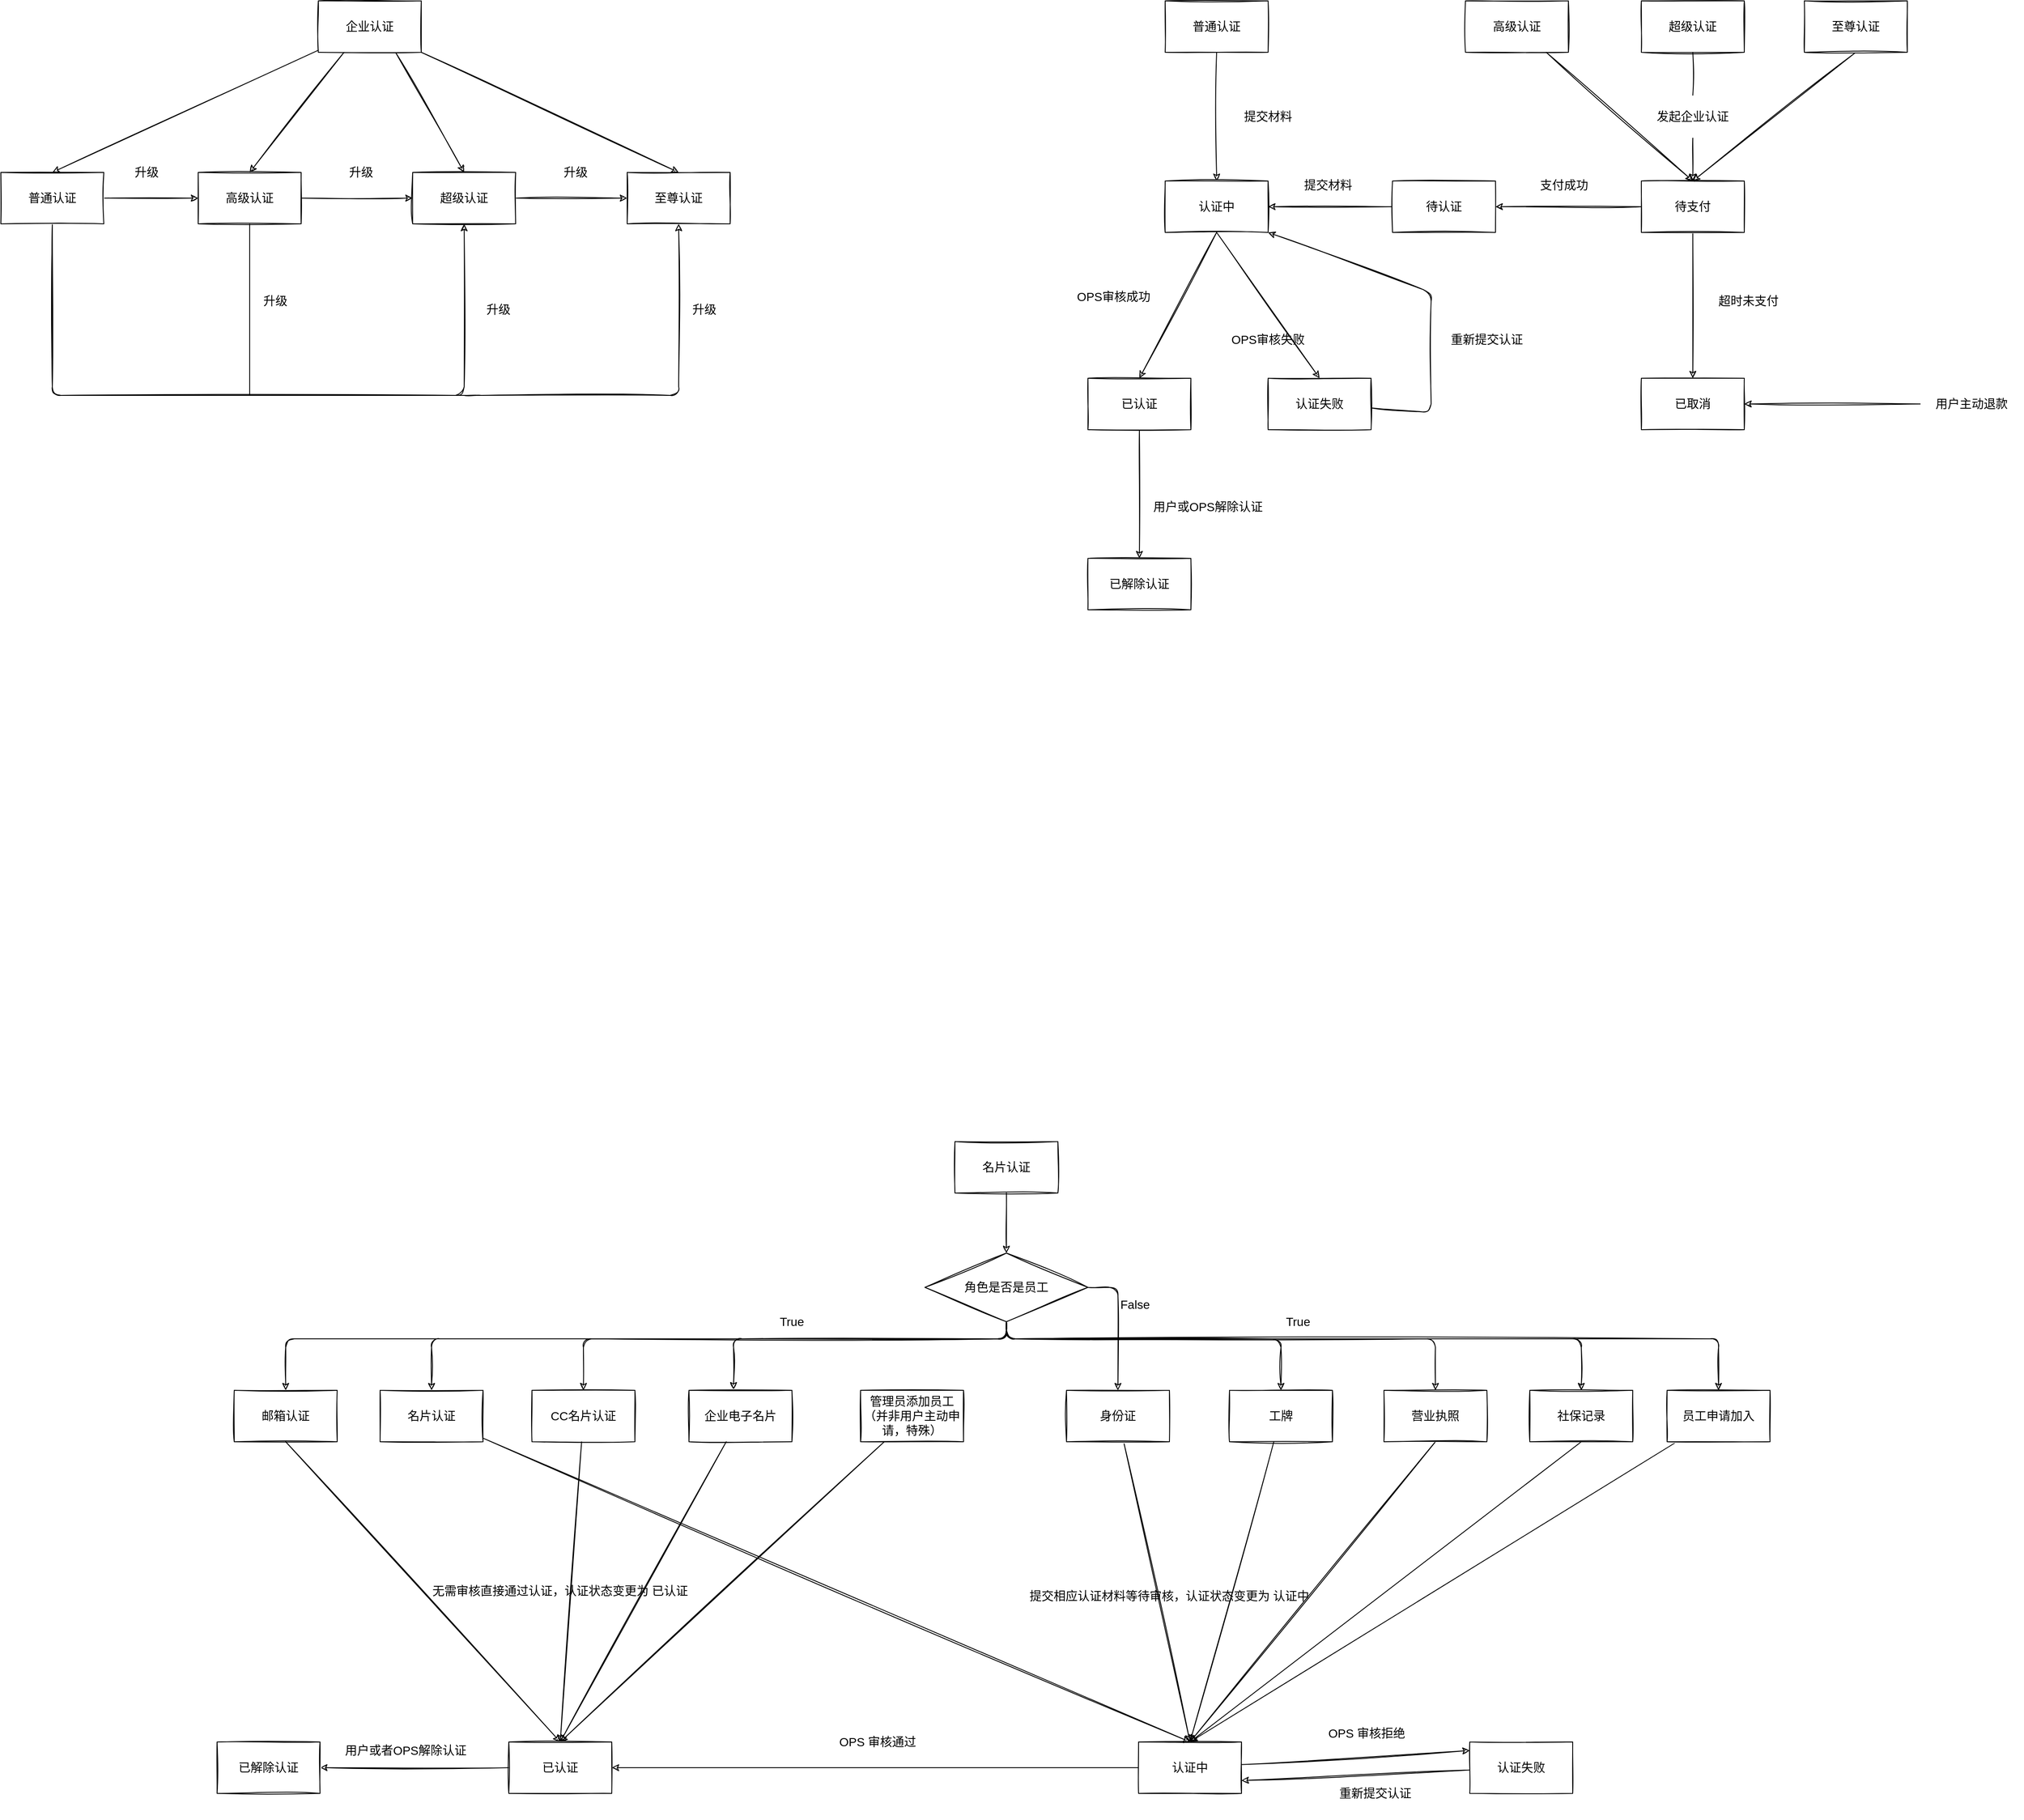 <mxfile>
    <diagram id="53ANHARA9S0Ow-Dk2lcz" name="第 1 页">
        <mxGraphModel dx="2031" dy="929" grid="1" gridSize="10" guides="1" tooltips="1" connect="1" arrows="1" fold="1" page="1" pageScale="1" pageWidth="827" pageHeight="1169" math="0" shadow="0">
            <root>
                <mxCell id="0"/>
                <mxCell id="1" parent="0"/>
                <mxCell id="Jp9aZT3gNlFX39lGnrzM-26" style="edgeStyle=none;sketch=1;html=1;entryX=0.5;entryY=0;entryDx=0;entryDy=0;fontSize=14;" edge="1" parent="1" source="Jp9aZT3gNlFX39lGnrzM-1" target="Jp9aZT3gNlFX39lGnrzM-2">
                    <mxGeometry relative="1" as="geometry"/>
                </mxCell>
                <mxCell id="Jp9aZT3gNlFX39lGnrzM-27" style="edgeStyle=none;sketch=1;html=1;exitX=0.25;exitY=1;exitDx=0;exitDy=0;entryX=0.5;entryY=0;entryDx=0;entryDy=0;fontSize=14;" edge="1" parent="1" source="Jp9aZT3gNlFX39lGnrzM-1" target="Jp9aZT3gNlFX39lGnrzM-3">
                    <mxGeometry relative="1" as="geometry"/>
                </mxCell>
                <mxCell id="Jp9aZT3gNlFX39lGnrzM-28" style="edgeStyle=none;sketch=1;html=1;exitX=0.75;exitY=1;exitDx=0;exitDy=0;entryX=0.5;entryY=0;entryDx=0;entryDy=0;fontSize=14;" edge="1" parent="1" source="Jp9aZT3gNlFX39lGnrzM-1" target="Jp9aZT3gNlFX39lGnrzM-4">
                    <mxGeometry relative="1" as="geometry"/>
                </mxCell>
                <mxCell id="Jp9aZT3gNlFX39lGnrzM-30" style="edgeStyle=none;sketch=1;html=1;exitX=1;exitY=1;exitDx=0;exitDy=0;entryX=0.5;entryY=0;entryDx=0;entryDy=0;fontSize=14;" edge="1" parent="1" source="Jp9aZT3gNlFX39lGnrzM-1" target="Jp9aZT3gNlFX39lGnrzM-5">
                    <mxGeometry relative="1" as="geometry"/>
                </mxCell>
                <mxCell id="Jp9aZT3gNlFX39lGnrzM-1" value="企业认证" style="rounded=0;whiteSpace=wrap;html=1;sketch=1;fontSize=14;" vertex="1" parent="1">
                    <mxGeometry x="-457" y="20" width="120" height="60" as="geometry"/>
                </mxCell>
                <mxCell id="Jp9aZT3gNlFX39lGnrzM-6" style="edgeStyle=none;sketch=1;html=1;entryX=0;entryY=0.5;entryDx=0;entryDy=0;fontSize=14;" edge="1" parent="1" source="Jp9aZT3gNlFX39lGnrzM-2" target="Jp9aZT3gNlFX39lGnrzM-3">
                    <mxGeometry relative="1" as="geometry"/>
                </mxCell>
                <mxCell id="Jp9aZT3gNlFX39lGnrzM-12" style="edgeStyle=none;sketch=1;html=1;exitX=0.5;exitY=1;exitDx=0;exitDy=0;entryX=0.5;entryY=1;entryDx=0;entryDy=0;fontSize=14;" edge="1" parent="1" source="Jp9aZT3gNlFX39lGnrzM-2" target="Jp9aZT3gNlFX39lGnrzM-5">
                    <mxGeometry relative="1" as="geometry">
                        <Array as="points">
                            <mxPoint x="-767" y="480"/>
                            <mxPoint x="-277" y="480"/>
                            <mxPoint x="-37" y="480"/>
                        </Array>
                    </mxGeometry>
                </mxCell>
                <mxCell id="Jp9aZT3gNlFX39lGnrzM-19" style="edgeStyle=none;sketch=1;html=1;exitX=0.5;exitY=1;exitDx=0;exitDy=0;fontSize=14;entryX=0.5;entryY=1;entryDx=0;entryDy=0;" edge="1" parent="1" source="Jp9aZT3gNlFX39lGnrzM-2" target="Jp9aZT3gNlFX39lGnrzM-4">
                    <mxGeometry relative="1" as="geometry">
                        <mxPoint x="-287" y="290" as="targetPoint"/>
                        <Array as="points">
                            <mxPoint x="-767" y="480"/>
                            <mxPoint x="-287" y="480"/>
                        </Array>
                    </mxGeometry>
                </mxCell>
                <mxCell id="Jp9aZT3gNlFX39lGnrzM-2" value="普通认证" style="rounded=0;whiteSpace=wrap;html=1;sketch=1;fontSize=14;" vertex="1" parent="1">
                    <mxGeometry x="-827" y="220" width="120" height="60" as="geometry"/>
                </mxCell>
                <mxCell id="Jp9aZT3gNlFX39lGnrzM-10" style="edgeStyle=none;sketch=1;html=1;exitX=1;exitY=0.5;exitDx=0;exitDy=0;entryX=0;entryY=0.5;entryDx=0;entryDy=0;fontSize=14;" edge="1" parent="1" source="Jp9aZT3gNlFX39lGnrzM-3" target="Jp9aZT3gNlFX39lGnrzM-4">
                    <mxGeometry relative="1" as="geometry"/>
                </mxCell>
                <mxCell id="Jp9aZT3gNlFX39lGnrzM-3" value="高级认证" style="rounded=0;whiteSpace=wrap;html=1;sketch=1;fontSize=14;" vertex="1" parent="1">
                    <mxGeometry x="-597" y="220" width="120" height="60" as="geometry"/>
                </mxCell>
                <mxCell id="Jp9aZT3gNlFX39lGnrzM-11" style="edgeStyle=none;sketch=1;html=1;exitX=1;exitY=0.5;exitDx=0;exitDy=0;entryX=0;entryY=0.5;entryDx=0;entryDy=0;fontSize=14;" edge="1" parent="1" source="Jp9aZT3gNlFX39lGnrzM-4" target="Jp9aZT3gNlFX39lGnrzM-5">
                    <mxGeometry relative="1" as="geometry"/>
                </mxCell>
                <mxCell id="Jp9aZT3gNlFX39lGnrzM-4" value="超级认证" style="rounded=0;whiteSpace=wrap;html=1;sketch=1;fontSize=14;" vertex="1" parent="1">
                    <mxGeometry x="-347" y="220" width="120" height="60" as="geometry"/>
                </mxCell>
                <mxCell id="Jp9aZT3gNlFX39lGnrzM-5" value="至尊认证" style="rounded=0;whiteSpace=wrap;html=1;sketch=1;fontSize=14;" vertex="1" parent="1">
                    <mxGeometry x="-97" y="220" width="120" height="60" as="geometry"/>
                </mxCell>
                <mxCell id="Jp9aZT3gNlFX39lGnrzM-15" value="升级" style="text;html=1;strokeColor=none;fillColor=none;align=center;verticalAlign=middle;whiteSpace=wrap;rounded=0;sketch=1;fontSize=14;" vertex="1" parent="1">
                    <mxGeometry x="-677" y="210" width="40" height="20" as="geometry"/>
                </mxCell>
                <mxCell id="Jp9aZT3gNlFX39lGnrzM-16" value="升级" style="text;html=1;strokeColor=none;fillColor=none;align=center;verticalAlign=middle;whiteSpace=wrap;rounded=0;sketch=1;fontSize=14;" vertex="1" parent="1">
                    <mxGeometry x="-427" y="210" width="40" height="20" as="geometry"/>
                </mxCell>
                <mxCell id="Jp9aZT3gNlFX39lGnrzM-17" value="升级" style="text;html=1;strokeColor=none;fillColor=none;align=center;verticalAlign=middle;whiteSpace=wrap;rounded=0;sketch=1;fontSize=14;" vertex="1" parent="1">
                    <mxGeometry x="-177" y="210" width="40" height="20" as="geometry"/>
                </mxCell>
                <mxCell id="Jp9aZT3gNlFX39lGnrzM-20" value="升级" style="text;html=1;strokeColor=none;fillColor=none;align=center;verticalAlign=middle;whiteSpace=wrap;rounded=0;sketch=1;fontSize=14;" vertex="1" parent="1">
                    <mxGeometry x="-267" y="370" width="40" height="20" as="geometry"/>
                </mxCell>
                <mxCell id="Jp9aZT3gNlFX39lGnrzM-22" value="升级" style="text;html=1;strokeColor=none;fillColor=none;align=center;verticalAlign=middle;whiteSpace=wrap;rounded=0;sketch=1;fontSize=14;" vertex="1" parent="1">
                    <mxGeometry x="-527" y="360" width="40" height="20" as="geometry"/>
                </mxCell>
                <mxCell id="Jp9aZT3gNlFX39lGnrzM-24" value="" style="endArrow=none;html=1;fontSize=14;entryX=0.5;entryY=1;entryDx=0;entryDy=0;" edge="1" parent="1" target="Jp9aZT3gNlFX39lGnrzM-3">
                    <mxGeometry width="50" height="50" relative="1" as="geometry">
                        <mxPoint x="-537" y="480" as="sourcePoint"/>
                        <mxPoint x="-437" y="300" as="targetPoint"/>
                    </mxGeometry>
                </mxCell>
                <mxCell id="Jp9aZT3gNlFX39lGnrzM-47" style="edgeStyle=none;sketch=1;html=1;exitX=0.5;exitY=1;exitDx=0;exitDy=0;entryX=0.5;entryY=0;entryDx=0;entryDy=0;fontSize=14;" edge="1" parent="1" source="Jp9aZT3gNlFX39lGnrzM-31" target="Jp9aZT3gNlFX39lGnrzM-34">
                    <mxGeometry relative="1" as="geometry"/>
                </mxCell>
                <mxCell id="Jp9aZT3gNlFX39lGnrzM-31" value="名片认证" style="rounded=0;whiteSpace=wrap;html=1;sketch=1;fontSize=14;" vertex="1" parent="1">
                    <mxGeometry x="285" y="1350" width="120" height="60" as="geometry"/>
                </mxCell>
                <mxCell id="Jp9aZT3gNlFX39lGnrzM-32" value="升级" style="text;html=1;strokeColor=none;fillColor=none;align=center;verticalAlign=middle;whiteSpace=wrap;rounded=0;sketch=1;fontSize=14;" vertex="1" parent="1">
                    <mxGeometry x="-27" y="370" width="40" height="20" as="geometry"/>
                </mxCell>
                <mxCell id="Jp9aZT3gNlFX39lGnrzM-48" style="edgeStyle=none;sketch=1;html=1;exitX=0.5;exitY=1;exitDx=0;exitDy=0;entryX=0.5;entryY=0;entryDx=0;entryDy=0;fontSize=14;" edge="1" parent="1" source="Jp9aZT3gNlFX39lGnrzM-34" target="Jp9aZT3gNlFX39lGnrzM-35">
                    <mxGeometry relative="1" as="geometry">
                        <Array as="points">
                            <mxPoint x="345" y="1580"/>
                            <mxPoint x="-495" y="1580"/>
                        </Array>
                    </mxGeometry>
                </mxCell>
                <mxCell id="Jp9aZT3gNlFX39lGnrzM-50" style="edgeStyle=none;sketch=1;html=1;exitX=0.5;exitY=1;exitDx=0;exitDy=0;entryX=0.5;entryY=0;entryDx=0;entryDy=0;fontSize=14;" edge="1" parent="1" source="Jp9aZT3gNlFX39lGnrzM-34" target="Jp9aZT3gNlFX39lGnrzM-36">
                    <mxGeometry relative="1" as="geometry">
                        <Array as="points">
                            <mxPoint x="345" y="1580"/>
                            <mxPoint x="-325" y="1580"/>
                        </Array>
                    </mxGeometry>
                </mxCell>
                <mxCell id="Jp9aZT3gNlFX39lGnrzM-51" style="edgeStyle=none;sketch=1;html=1;exitX=0.5;exitY=1;exitDx=0;exitDy=0;entryX=0.5;entryY=0;entryDx=0;entryDy=0;fontSize=14;" edge="1" parent="1" source="Jp9aZT3gNlFX39lGnrzM-34" target="Jp9aZT3gNlFX39lGnrzM-37">
                    <mxGeometry relative="1" as="geometry">
                        <Array as="points">
                            <mxPoint x="345" y="1580"/>
                            <mxPoint x="-148" y="1580"/>
                        </Array>
                    </mxGeometry>
                </mxCell>
                <mxCell id="Jp9aZT3gNlFX39lGnrzM-52" style="edgeStyle=none;sketch=1;html=1;exitX=0.5;exitY=1;exitDx=0;exitDy=0;entryX=0.5;entryY=0;entryDx=0;entryDy=0;fontSize=14;" edge="1" parent="1" source="Jp9aZT3gNlFX39lGnrzM-34" target="Jp9aZT3gNlFX39lGnrzM-44">
                    <mxGeometry relative="1" as="geometry">
                        <Array as="points">
                            <mxPoint x="345" y="1580"/>
                            <mxPoint x="1175" y="1580"/>
                        </Array>
                    </mxGeometry>
                </mxCell>
                <mxCell id="Jp9aZT3gNlFX39lGnrzM-54" style="edgeStyle=none;sketch=1;html=1;exitX=0.5;exitY=1;exitDx=0;exitDy=0;entryX=0.5;entryY=0;entryDx=0;entryDy=0;fontSize=14;" edge="1" parent="1" source="Jp9aZT3gNlFX39lGnrzM-34" target="Jp9aZT3gNlFX39lGnrzM-43">
                    <mxGeometry relative="1" as="geometry">
                        <Array as="points">
                            <mxPoint x="345" y="1580"/>
                            <mxPoint x="1015" y="1580"/>
                        </Array>
                    </mxGeometry>
                </mxCell>
                <mxCell id="Jp9aZT3gNlFX39lGnrzM-56" style="edgeStyle=none;sketch=1;html=1;exitX=0.5;exitY=1;exitDx=0;exitDy=0;entryX=0.5;entryY=0;entryDx=0;entryDy=0;fontSize=14;" edge="1" parent="1" source="Jp9aZT3gNlFX39lGnrzM-34" target="Jp9aZT3gNlFX39lGnrzM-42">
                    <mxGeometry relative="1" as="geometry">
                        <Array as="points">
                            <mxPoint x="345" y="1580"/>
                            <mxPoint x="845" y="1580"/>
                        </Array>
                    </mxGeometry>
                </mxCell>
                <mxCell id="Jp9aZT3gNlFX39lGnrzM-57" style="edgeStyle=none;sketch=1;html=1;exitX=0.5;exitY=1;exitDx=0;exitDy=0;entryX=0.5;entryY=0;entryDx=0;entryDy=0;fontSize=14;" edge="1" parent="1" source="Jp9aZT3gNlFX39lGnrzM-34" target="Jp9aZT3gNlFX39lGnrzM-41">
                    <mxGeometry relative="1" as="geometry">
                        <Array as="points">
                            <mxPoint x="345" y="1580"/>
                            <mxPoint x="665" y="1580"/>
                        </Array>
                    </mxGeometry>
                </mxCell>
                <mxCell id="Jp9aZT3gNlFX39lGnrzM-59" style="edgeStyle=none;sketch=1;html=1;exitX=1;exitY=0.5;exitDx=0;exitDy=0;entryX=0.5;entryY=0;entryDx=0;entryDy=0;fontSize=14;" edge="1" parent="1" source="Jp9aZT3gNlFX39lGnrzM-34" target="Jp9aZT3gNlFX39lGnrzM-40">
                    <mxGeometry relative="1" as="geometry">
                        <Array as="points">
                            <mxPoint x="475" y="1520"/>
                        </Array>
                    </mxGeometry>
                </mxCell>
                <mxCell id="Jp9aZT3gNlFX39lGnrzM-62" style="edgeStyle=none;sketch=1;html=1;exitX=0.5;exitY=1;exitDx=0;exitDy=0;entryX=0.433;entryY=-0.017;entryDx=0;entryDy=0;entryPerimeter=0;fontSize=14;" edge="1" parent="1" source="Jp9aZT3gNlFX39lGnrzM-34" target="Jp9aZT3gNlFX39lGnrzM-39">
                    <mxGeometry relative="1" as="geometry">
                        <Array as="points">
                            <mxPoint x="345" y="1580"/>
                            <mxPoint x="27" y="1580"/>
                        </Array>
                    </mxGeometry>
                </mxCell>
                <mxCell id="Jp9aZT3gNlFX39lGnrzM-34" value="&lt;span&gt;角色是否是员工&lt;/span&gt;" style="rhombus;whiteSpace=wrap;html=1;sketch=1;fontSize=14;" vertex="1" parent="1">
                    <mxGeometry x="250" y="1480" width="190" height="80" as="geometry"/>
                </mxCell>
                <mxCell id="Jp9aZT3gNlFX39lGnrzM-69" style="edgeStyle=none;sketch=1;html=1;exitX=0.5;exitY=1;exitDx=0;exitDy=0;entryX=0.5;entryY=0;entryDx=0;entryDy=0;fontSize=14;" edge="1" parent="1" source="Jp9aZT3gNlFX39lGnrzM-35" target="Jp9aZT3gNlFX39lGnrzM-64">
                    <mxGeometry relative="1" as="geometry"/>
                </mxCell>
                <mxCell id="Jp9aZT3gNlFX39lGnrzM-35" value="邮箱认证" style="rounded=0;whiteSpace=wrap;html=1;sketch=1;fontSize=14;" vertex="1" parent="1">
                    <mxGeometry x="-555" y="1640" width="120" height="60" as="geometry"/>
                </mxCell>
                <mxCell id="Jp9aZT3gNlFX39lGnrzM-75" style="edgeStyle=none;sketch=1;html=1;entryX=0.5;entryY=0;entryDx=0;entryDy=0;fontSize=14;" edge="1" parent="1" source="Jp9aZT3gNlFX39lGnrzM-36" target="Jp9aZT3gNlFX39lGnrzM-63">
                    <mxGeometry relative="1" as="geometry"/>
                </mxCell>
                <mxCell id="Jp9aZT3gNlFX39lGnrzM-36" value="名片认证" style="rounded=0;whiteSpace=wrap;html=1;sketch=1;fontSize=14;" vertex="1" parent="1">
                    <mxGeometry x="-385" y="1640" width="120" height="60" as="geometry"/>
                </mxCell>
                <mxCell id="Jp9aZT3gNlFX39lGnrzM-71" style="edgeStyle=none;sketch=1;html=1;entryX=0.5;entryY=0;entryDx=0;entryDy=0;fontSize=14;" edge="1" parent="1" source="Jp9aZT3gNlFX39lGnrzM-37" target="Jp9aZT3gNlFX39lGnrzM-64">
                    <mxGeometry relative="1" as="geometry"/>
                </mxCell>
                <mxCell id="Jp9aZT3gNlFX39lGnrzM-37" value="CC名片认证" style="rounded=0;whiteSpace=wrap;html=1;sketch=1;fontSize=14;" vertex="1" parent="1">
                    <mxGeometry x="-208" y="1640" width="120" height="60" as="geometry"/>
                </mxCell>
                <mxCell id="Jp9aZT3gNlFX39lGnrzM-70" style="edgeStyle=none;sketch=1;html=1;entryX=0.5;entryY=0;entryDx=0;entryDy=0;fontSize=14;" edge="1" parent="1" source="Jp9aZT3gNlFX39lGnrzM-38" target="Jp9aZT3gNlFX39lGnrzM-64">
                    <mxGeometry relative="1" as="geometry"/>
                </mxCell>
                <mxCell id="Jp9aZT3gNlFX39lGnrzM-38" value="管理员添加员工&lt;br&gt;（并非用户主动申请，特殊）" style="rounded=0;whiteSpace=wrap;html=1;sketch=1;fontSize=14;" vertex="1" parent="1">
                    <mxGeometry x="175" y="1640" width="120" height="60" as="geometry"/>
                </mxCell>
                <mxCell id="Jp9aZT3gNlFX39lGnrzM-72" style="edgeStyle=none;sketch=1;html=1;entryX=0.5;entryY=0;entryDx=0;entryDy=0;fontSize=14;" edge="1" parent="1" source="Jp9aZT3gNlFX39lGnrzM-39" target="Jp9aZT3gNlFX39lGnrzM-64">
                    <mxGeometry relative="1" as="geometry"/>
                </mxCell>
                <mxCell id="Jp9aZT3gNlFX39lGnrzM-39" value="企业电子名片" style="rounded=0;whiteSpace=wrap;html=1;sketch=1;fontSize=14;" vertex="1" parent="1">
                    <mxGeometry x="-25" y="1640" width="120" height="60" as="geometry"/>
                </mxCell>
                <mxCell id="Jp9aZT3gNlFX39lGnrzM-76" style="edgeStyle=none;sketch=1;html=1;entryX=0.5;entryY=0;entryDx=0;entryDy=0;fontSize=14;" edge="1" parent="1" source="Jp9aZT3gNlFX39lGnrzM-40" target="Jp9aZT3gNlFX39lGnrzM-63">
                    <mxGeometry relative="1" as="geometry"/>
                </mxCell>
                <mxCell id="Jp9aZT3gNlFX39lGnrzM-40" value="身份证" style="rounded=0;whiteSpace=wrap;html=1;sketch=1;fontSize=14;" vertex="1" parent="1">
                    <mxGeometry x="415" y="1640" width="120" height="60" as="geometry"/>
                </mxCell>
                <mxCell id="Jp9aZT3gNlFX39lGnrzM-77" style="edgeStyle=none;sketch=1;html=1;entryX=0.5;entryY=0;entryDx=0;entryDy=0;fontSize=14;" edge="1" parent="1" source="Jp9aZT3gNlFX39lGnrzM-41" target="Jp9aZT3gNlFX39lGnrzM-63">
                    <mxGeometry relative="1" as="geometry"/>
                </mxCell>
                <mxCell id="Jp9aZT3gNlFX39lGnrzM-41" value="工牌" style="rounded=0;whiteSpace=wrap;html=1;sketch=1;fontSize=14;" vertex="1" parent="1">
                    <mxGeometry x="605" y="1640" width="120" height="60" as="geometry"/>
                </mxCell>
                <mxCell id="Jp9aZT3gNlFX39lGnrzM-78" style="edgeStyle=none;sketch=1;html=1;exitX=0.5;exitY=1;exitDx=0;exitDy=0;entryX=0.5;entryY=0;entryDx=0;entryDy=0;fontSize=14;" edge="1" parent="1" source="Jp9aZT3gNlFX39lGnrzM-42" target="Jp9aZT3gNlFX39lGnrzM-63">
                    <mxGeometry relative="1" as="geometry"/>
                </mxCell>
                <mxCell id="Jp9aZT3gNlFX39lGnrzM-42" value="营业执照" style="rounded=0;whiteSpace=wrap;html=1;sketch=1;fontSize=14;" vertex="1" parent="1">
                    <mxGeometry x="785" y="1640" width="120" height="60" as="geometry"/>
                </mxCell>
                <mxCell id="Jp9aZT3gNlFX39lGnrzM-81" style="edgeStyle=none;sketch=1;html=1;exitX=0.5;exitY=1;exitDx=0;exitDy=0;entryX=0.5;entryY=0;entryDx=0;entryDy=0;fontSize=14;" edge="1" parent="1" source="Jp9aZT3gNlFX39lGnrzM-43" target="Jp9aZT3gNlFX39lGnrzM-63">
                    <mxGeometry relative="1" as="geometry"/>
                </mxCell>
                <mxCell id="Jp9aZT3gNlFX39lGnrzM-43" value="社保记录" style="rounded=0;whiteSpace=wrap;html=1;sketch=1;fontSize=14;" vertex="1" parent="1">
                    <mxGeometry x="955" y="1640" width="120" height="60" as="geometry"/>
                </mxCell>
                <mxCell id="Jp9aZT3gNlFX39lGnrzM-80" style="edgeStyle=none;sketch=1;html=1;entryX=0.5;entryY=0;entryDx=0;entryDy=0;fontSize=14;" edge="1" parent="1" source="Jp9aZT3gNlFX39lGnrzM-44" target="Jp9aZT3gNlFX39lGnrzM-63">
                    <mxGeometry relative="1" as="geometry"/>
                </mxCell>
                <mxCell id="Jp9aZT3gNlFX39lGnrzM-44" value="员工申请加入" style="rounded=0;whiteSpace=wrap;html=1;sketch=1;fontSize=14;" vertex="1" parent="1">
                    <mxGeometry x="1115" y="1640" width="120" height="60" as="geometry"/>
                </mxCell>
                <mxCell id="Jp9aZT3gNlFX39lGnrzM-49" value="True" style="text;html=1;strokeColor=none;fillColor=none;align=center;verticalAlign=middle;whiteSpace=wrap;rounded=0;sketch=1;fontSize=14;" vertex="1" parent="1">
                    <mxGeometry x="75" y="1550" width="40" height="20" as="geometry"/>
                </mxCell>
                <mxCell id="Jp9aZT3gNlFX39lGnrzM-53" value="True" style="text;html=1;strokeColor=none;fillColor=none;align=center;verticalAlign=middle;whiteSpace=wrap;rounded=0;sketch=1;fontSize=14;" vertex="1" parent="1">
                    <mxGeometry x="665" y="1550" width="40" height="20" as="geometry"/>
                </mxCell>
                <mxCell id="Jp9aZT3gNlFX39lGnrzM-60" value="False" style="text;html=1;strokeColor=none;fillColor=none;align=center;verticalAlign=middle;whiteSpace=wrap;rounded=0;sketch=1;fontSize=14;" vertex="1" parent="1">
                    <mxGeometry x="475" y="1530" width="40" height="20" as="geometry"/>
                </mxCell>
                <mxCell id="Jp9aZT3gNlFX39lGnrzM-83" style="edgeStyle=none;sketch=1;html=1;entryX=1;entryY=0.5;entryDx=0;entryDy=0;fontSize=14;" edge="1" parent="1" source="Jp9aZT3gNlFX39lGnrzM-63" target="Jp9aZT3gNlFX39lGnrzM-64">
                    <mxGeometry relative="1" as="geometry"/>
                </mxCell>
                <mxCell id="Jp9aZT3gNlFX39lGnrzM-89" style="edgeStyle=none;sketch=1;html=1;fontSize=14;" edge="1" parent="1" source="Jp9aZT3gNlFX39lGnrzM-63">
                    <mxGeometry relative="1" as="geometry">
                        <mxPoint x="885" y="2060" as="targetPoint"/>
                    </mxGeometry>
                </mxCell>
                <mxCell id="Jp9aZT3gNlFX39lGnrzM-63" value="认证中" style="rounded=0;whiteSpace=wrap;html=1;sketch=1;fontSize=14;" vertex="1" parent="1">
                    <mxGeometry x="499" y="2050" width="120" height="60" as="geometry"/>
                </mxCell>
                <mxCell id="Jp9aZT3gNlFX39lGnrzM-96" style="edgeStyle=none;sketch=1;html=1;entryX=1;entryY=0.5;entryDx=0;entryDy=0;fontSize=14;" edge="1" parent="1" source="Jp9aZT3gNlFX39lGnrzM-64" target="Jp9aZT3gNlFX39lGnrzM-67">
                    <mxGeometry relative="1" as="geometry"/>
                </mxCell>
                <mxCell id="Jp9aZT3gNlFX39lGnrzM-64" value="已认证" style="rounded=0;whiteSpace=wrap;html=1;sketch=1;fontSize=14;" vertex="1" parent="1">
                    <mxGeometry x="-235" y="2050" width="120" height="60" as="geometry"/>
                </mxCell>
                <mxCell id="Jp9aZT3gNlFX39lGnrzM-90" style="edgeStyle=none;sketch=1;html=1;entryX=1;entryY=0.75;entryDx=0;entryDy=0;fontSize=14;" edge="1" parent="1" source="Jp9aZT3gNlFX39lGnrzM-65" target="Jp9aZT3gNlFX39lGnrzM-63">
                    <mxGeometry relative="1" as="geometry"/>
                </mxCell>
                <mxCell id="Jp9aZT3gNlFX39lGnrzM-65" value="认证失败" style="rounded=0;whiteSpace=wrap;html=1;sketch=1;fontSize=14;" vertex="1" parent="1">
                    <mxGeometry x="885" y="2050" width="120" height="60" as="geometry"/>
                </mxCell>
                <mxCell id="Jp9aZT3gNlFX39lGnrzM-67" value="已解除认证" style="rounded=0;whiteSpace=wrap;html=1;sketch=1;fontSize=14;" vertex="1" parent="1">
                    <mxGeometry x="-575" y="2050" width="120" height="60" as="geometry"/>
                </mxCell>
                <mxCell id="Jp9aZT3gNlFX39lGnrzM-74" value="无需审核直接通过认证，认证状态变更为 已认证" style="text;html=1;strokeColor=none;fillColor=none;align=center;verticalAlign=middle;whiteSpace=wrap;rounded=0;sketch=1;fontSize=14;" vertex="1" parent="1">
                    <mxGeometry x="-345" y="1839" width="340" height="70" as="geometry"/>
                </mxCell>
                <mxCell id="Jp9aZT3gNlFX39lGnrzM-82" value="提交相应认证材料等待审核，认证状态变更为 认证中" style="text;html=1;strokeColor=none;fillColor=none;align=center;verticalAlign=middle;whiteSpace=wrap;rounded=0;sketch=1;fontSize=14;" vertex="1" parent="1">
                    <mxGeometry x="335" y="1850" width="400" height="60" as="geometry"/>
                </mxCell>
                <mxCell id="Jp9aZT3gNlFX39lGnrzM-84" value="OPS 审核通过" style="text;html=1;strokeColor=none;fillColor=none;align=center;verticalAlign=middle;whiteSpace=wrap;rounded=0;sketch=1;fontSize=14;" vertex="1" parent="1">
                    <mxGeometry x="-5" y="2020" width="400" height="60" as="geometry"/>
                </mxCell>
                <mxCell id="Jp9aZT3gNlFX39lGnrzM-86" value="OPS 审核拒绝" style="text;html=1;strokeColor=none;fillColor=none;align=center;verticalAlign=middle;whiteSpace=wrap;rounded=0;sketch=1;fontSize=14;" vertex="1" parent="1">
                    <mxGeometry x="565" y="2010" width="400" height="60" as="geometry"/>
                </mxCell>
                <mxCell id="Jp9aZT3gNlFX39lGnrzM-91" value="重新提交认证" style="text;html=1;strokeColor=none;fillColor=none;align=center;verticalAlign=middle;whiteSpace=wrap;rounded=0;sketch=1;fontSize=14;" vertex="1" parent="1">
                    <mxGeometry x="575" y="2080" width="400" height="60" as="geometry"/>
                </mxCell>
                <mxCell id="Jp9aZT3gNlFX39lGnrzM-94" value="用户或者OPS解除认证" style="text;html=1;strokeColor=none;fillColor=none;align=center;verticalAlign=middle;whiteSpace=wrap;rounded=0;sketch=1;fontSize=14;" vertex="1" parent="1">
                    <mxGeometry x="-555" y="2030" width="400" height="60" as="geometry"/>
                </mxCell>
                <mxCell id="Jp9aZT3gNlFX39lGnrzM-110" style="edgeStyle=none;sketch=1;html=1;entryX=0.5;entryY=0;entryDx=0;entryDy=0;fontSize=14;" edge="1" parent="1" source="Jp9aZT3gNlFX39lGnrzM-97" target="Jp9aZT3gNlFX39lGnrzM-103">
                    <mxGeometry relative="1" as="geometry"/>
                </mxCell>
                <mxCell id="Jp9aZT3gNlFX39lGnrzM-97" value="普通认证" style="rounded=0;whiteSpace=wrap;html=1;sketch=1;fontSize=14;" vertex="1" parent="1">
                    <mxGeometry x="530" y="20" width="120" height="60" as="geometry"/>
                </mxCell>
                <mxCell id="Jp9aZT3gNlFX39lGnrzM-105" style="edgeStyle=none;sketch=1;html=1;entryX=0.5;entryY=0;entryDx=0;entryDy=0;fontSize=14;" edge="1" parent="1" source="Jp9aZT3gNlFX39lGnrzM-100" target="Jp9aZT3gNlFX39lGnrzM-104">
                    <mxGeometry relative="1" as="geometry"/>
                </mxCell>
                <mxCell id="Jp9aZT3gNlFX39lGnrzM-100" value="高级认证" style="rounded=0;whiteSpace=wrap;html=1;sketch=1;fontSize=14;" vertex="1" parent="1">
                    <mxGeometry x="880" y="20" width="120" height="60" as="geometry"/>
                </mxCell>
                <mxCell id="Jp9aZT3gNlFX39lGnrzM-106" style="edgeStyle=none;sketch=1;html=1;exitX=0.5;exitY=1;exitDx=0;exitDy=0;entryX=0.5;entryY=0;entryDx=0;entryDy=0;fontSize=14;startArrow=none;" edge="1" parent="1" source="Jp9aZT3gNlFX39lGnrzM-108" target="Jp9aZT3gNlFX39lGnrzM-104">
                    <mxGeometry relative="1" as="geometry"/>
                </mxCell>
                <mxCell id="Jp9aZT3gNlFX39lGnrzM-101" value="超级认证" style="rounded=0;whiteSpace=wrap;html=1;sketch=1;fontSize=14;" vertex="1" parent="1">
                    <mxGeometry x="1085" y="20" width="120" height="60" as="geometry"/>
                </mxCell>
                <mxCell id="Jp9aZT3gNlFX39lGnrzM-107" style="edgeStyle=none;sketch=1;html=1;exitX=0.5;exitY=1;exitDx=0;exitDy=0;entryX=0.5;entryY=0;entryDx=0;entryDy=0;fontSize=14;" edge="1" parent="1" source="Jp9aZT3gNlFX39lGnrzM-102" target="Jp9aZT3gNlFX39lGnrzM-104">
                    <mxGeometry relative="1" as="geometry"/>
                </mxCell>
                <mxCell id="Jp9aZT3gNlFX39lGnrzM-102" value="至尊认证" style="rounded=0;whiteSpace=wrap;html=1;sketch=1;fontSize=14;" vertex="1" parent="1">
                    <mxGeometry x="1275" y="20" width="120" height="60" as="geometry"/>
                </mxCell>
                <mxCell id="Jp9aZT3gNlFX39lGnrzM-121" style="edgeStyle=none;sketch=1;html=1;exitX=0.5;exitY=1;exitDx=0;exitDy=0;entryX=0.5;entryY=0;entryDx=0;entryDy=0;fontSize=14;" edge="1" parent="1" source="Jp9aZT3gNlFX39lGnrzM-103" target="Jp9aZT3gNlFX39lGnrzM-118">
                    <mxGeometry relative="1" as="geometry"/>
                </mxCell>
                <mxCell id="Jp9aZT3gNlFX39lGnrzM-122" style="edgeStyle=none;sketch=1;html=1;exitX=0.5;exitY=1;exitDx=0;exitDy=0;entryX=0.5;entryY=0;entryDx=0;entryDy=0;fontSize=14;" edge="1" parent="1" source="Jp9aZT3gNlFX39lGnrzM-103" target="Jp9aZT3gNlFX39lGnrzM-119">
                    <mxGeometry relative="1" as="geometry"/>
                </mxCell>
                <mxCell id="Jp9aZT3gNlFX39lGnrzM-103" value="认证中" style="rounded=0;whiteSpace=wrap;html=1;sketch=1;fontSize=14;" vertex="1" parent="1">
                    <mxGeometry x="530" y="230" width="120" height="60" as="geometry"/>
                </mxCell>
                <mxCell id="Jp9aZT3gNlFX39lGnrzM-115" style="edgeStyle=none;sketch=1;html=1;entryX=1;entryY=0.5;entryDx=0;entryDy=0;fontSize=14;" edge="1" parent="1" source="Jp9aZT3gNlFX39lGnrzM-104" target="Jp9aZT3gNlFX39lGnrzM-114">
                    <mxGeometry relative="1" as="geometry"/>
                </mxCell>
                <mxCell id="Jp9aZT3gNlFX39lGnrzM-131" style="edgeStyle=none;sketch=1;html=1;entryX=0.5;entryY=0;entryDx=0;entryDy=0;fontSize=14;" edge="1" parent="1" source="Jp9aZT3gNlFX39lGnrzM-104" target="Jp9aZT3gNlFX39lGnrzM-130">
                    <mxGeometry relative="1" as="geometry"/>
                </mxCell>
                <mxCell id="Jp9aZT3gNlFX39lGnrzM-104" value="待支付" style="rounded=0;whiteSpace=wrap;html=1;sketch=1;fontSize=14;" vertex="1" parent="1">
                    <mxGeometry x="1085" y="230" width="120" height="60" as="geometry"/>
                </mxCell>
                <mxCell id="Jp9aZT3gNlFX39lGnrzM-108" value="发起企业认证" style="text;html=1;strokeColor=none;fillColor=none;align=center;verticalAlign=middle;whiteSpace=wrap;rounded=0;sketch=1;fontSize=14;" vertex="1" parent="1">
                    <mxGeometry x="1085" y="130" width="120" height="50" as="geometry"/>
                </mxCell>
                <mxCell id="Jp9aZT3gNlFX39lGnrzM-109" value="" style="edgeStyle=none;sketch=1;html=1;exitX=0.5;exitY=1;exitDx=0;exitDy=0;entryX=0.5;entryY=0;entryDx=0;entryDy=0;fontSize=14;endArrow=none;" edge="1" parent="1" source="Jp9aZT3gNlFX39lGnrzM-101" target="Jp9aZT3gNlFX39lGnrzM-108">
                    <mxGeometry relative="1" as="geometry">
                        <mxPoint x="1145" y="80" as="sourcePoint"/>
                        <mxPoint x="1145" y="230" as="targetPoint"/>
                    </mxGeometry>
                </mxCell>
                <mxCell id="Jp9aZT3gNlFX39lGnrzM-111" value="提交材料" style="text;html=1;strokeColor=none;fillColor=none;align=center;verticalAlign=middle;whiteSpace=wrap;rounded=0;sketch=1;fontSize=14;" vertex="1" parent="1">
                    <mxGeometry x="590" y="130" width="120" height="50" as="geometry"/>
                </mxCell>
                <mxCell id="Jp9aZT3gNlFX39lGnrzM-113" value="支付成功" style="text;html=1;strokeColor=none;fillColor=none;align=center;verticalAlign=middle;whiteSpace=wrap;rounded=0;sketch=1;fontSize=14;" vertex="1" parent="1">
                    <mxGeometry x="935" y="210" width="120" height="50" as="geometry"/>
                </mxCell>
                <mxCell id="Jp9aZT3gNlFX39lGnrzM-116" style="edgeStyle=none;sketch=1;html=1;entryX=1;entryY=0.5;entryDx=0;entryDy=0;fontSize=14;" edge="1" parent="1" source="Jp9aZT3gNlFX39lGnrzM-114" target="Jp9aZT3gNlFX39lGnrzM-103">
                    <mxGeometry relative="1" as="geometry"/>
                </mxCell>
                <mxCell id="Jp9aZT3gNlFX39lGnrzM-114" value="待认证" style="rounded=0;whiteSpace=wrap;html=1;sketch=1;fontSize=14;" vertex="1" parent="1">
                    <mxGeometry x="795" y="230" width="120" height="60" as="geometry"/>
                </mxCell>
                <mxCell id="Jp9aZT3gNlFX39lGnrzM-117" value="提交材料" style="text;html=1;strokeColor=none;fillColor=none;align=center;verticalAlign=middle;whiteSpace=wrap;rounded=0;sketch=1;fontSize=14;" vertex="1" parent="1">
                    <mxGeometry x="660" y="210" width="120" height="50" as="geometry"/>
                </mxCell>
                <mxCell id="Jp9aZT3gNlFX39lGnrzM-128" style="edgeStyle=none;sketch=1;html=1;entryX=0.5;entryY=0;entryDx=0;entryDy=0;fontSize=14;" edge="1" parent="1" source="Jp9aZT3gNlFX39lGnrzM-118" target="Jp9aZT3gNlFX39lGnrzM-127">
                    <mxGeometry relative="1" as="geometry"/>
                </mxCell>
                <mxCell id="Jp9aZT3gNlFX39lGnrzM-118" value="已认证" style="rounded=0;whiteSpace=wrap;html=1;sketch=1;fontSize=14;" vertex="1" parent="1">
                    <mxGeometry x="440" y="460" width="120" height="60" as="geometry"/>
                </mxCell>
                <mxCell id="Jp9aZT3gNlFX39lGnrzM-125" style="edgeStyle=none;sketch=1;html=1;entryX=1;entryY=1;entryDx=0;entryDy=0;fontSize=14;" edge="1" parent="1" source="Jp9aZT3gNlFX39lGnrzM-119" target="Jp9aZT3gNlFX39lGnrzM-103">
                    <mxGeometry relative="1" as="geometry">
                        <Array as="points">
                            <mxPoint x="840" y="500"/>
                            <mxPoint x="840" y="360"/>
                        </Array>
                    </mxGeometry>
                </mxCell>
                <mxCell id="Jp9aZT3gNlFX39lGnrzM-119" value="认证失败" style="rounded=0;whiteSpace=wrap;html=1;sketch=1;fontSize=14;" vertex="1" parent="1">
                    <mxGeometry x="650" y="460" width="120" height="60" as="geometry"/>
                </mxCell>
                <mxCell id="Jp9aZT3gNlFX39lGnrzM-123" value="OPS审核成功" style="text;html=1;strokeColor=none;fillColor=none;align=center;verticalAlign=middle;whiteSpace=wrap;rounded=0;sketch=1;fontSize=14;" vertex="1" parent="1">
                    <mxGeometry x="410" y="340" width="120" height="50" as="geometry"/>
                </mxCell>
                <mxCell id="Jp9aZT3gNlFX39lGnrzM-124" value="OPS审核失败" style="text;html=1;strokeColor=none;fillColor=none;align=center;verticalAlign=middle;whiteSpace=wrap;rounded=0;sketch=1;fontSize=14;" vertex="1" parent="1">
                    <mxGeometry x="590" y="390" width="120" height="50" as="geometry"/>
                </mxCell>
                <mxCell id="Jp9aZT3gNlFX39lGnrzM-126" value="重新提交认证" style="text;html=1;strokeColor=none;fillColor=none;align=center;verticalAlign=middle;whiteSpace=wrap;rounded=0;sketch=1;fontSize=14;" vertex="1" parent="1">
                    <mxGeometry x="845" y="390" width="120" height="50" as="geometry"/>
                </mxCell>
                <mxCell id="Jp9aZT3gNlFX39lGnrzM-127" value="已解除认证" style="rounded=0;whiteSpace=wrap;html=1;sketch=1;fontSize=14;" vertex="1" parent="1">
                    <mxGeometry x="440" y="670" width="120" height="60" as="geometry"/>
                </mxCell>
                <mxCell id="Jp9aZT3gNlFX39lGnrzM-129" value="用户或OPS解除认证" style="text;html=1;strokeColor=none;fillColor=none;align=center;verticalAlign=middle;whiteSpace=wrap;rounded=0;sketch=1;fontSize=14;" vertex="1" parent="1">
                    <mxGeometry x="500" y="585" width="160" height="50" as="geometry"/>
                </mxCell>
                <mxCell id="Jp9aZT3gNlFX39lGnrzM-130" value="已取消" style="rounded=0;whiteSpace=wrap;html=1;sketch=1;fontSize=14;" vertex="1" parent="1">
                    <mxGeometry x="1085" y="460" width="120" height="60" as="geometry"/>
                </mxCell>
                <mxCell id="Jp9aZT3gNlFX39lGnrzM-132" value="超时未支付" style="text;html=1;strokeColor=none;fillColor=none;align=center;verticalAlign=middle;whiteSpace=wrap;rounded=0;sketch=1;fontSize=14;" vertex="1" parent="1">
                    <mxGeometry x="1150" y="345" width="120" height="50" as="geometry"/>
                </mxCell>
                <mxCell id="Jp9aZT3gNlFX39lGnrzM-135" style="edgeStyle=none;sketch=1;html=1;entryX=1;entryY=0.5;entryDx=0;entryDy=0;fontSize=14;" edge="1" parent="1" source="Jp9aZT3gNlFX39lGnrzM-133" target="Jp9aZT3gNlFX39lGnrzM-130">
                    <mxGeometry relative="1" as="geometry"/>
                </mxCell>
                <mxCell id="Jp9aZT3gNlFX39lGnrzM-133" value="用户主动退款" style="text;html=1;strokeColor=none;fillColor=none;align=center;verticalAlign=middle;whiteSpace=wrap;rounded=0;sketch=1;fontSize=14;" vertex="1" parent="1">
                    <mxGeometry x="1410" y="465" width="120" height="50" as="geometry"/>
                </mxCell>
            </root>
        </mxGraphModel>
    </diagram>
</mxfile>
